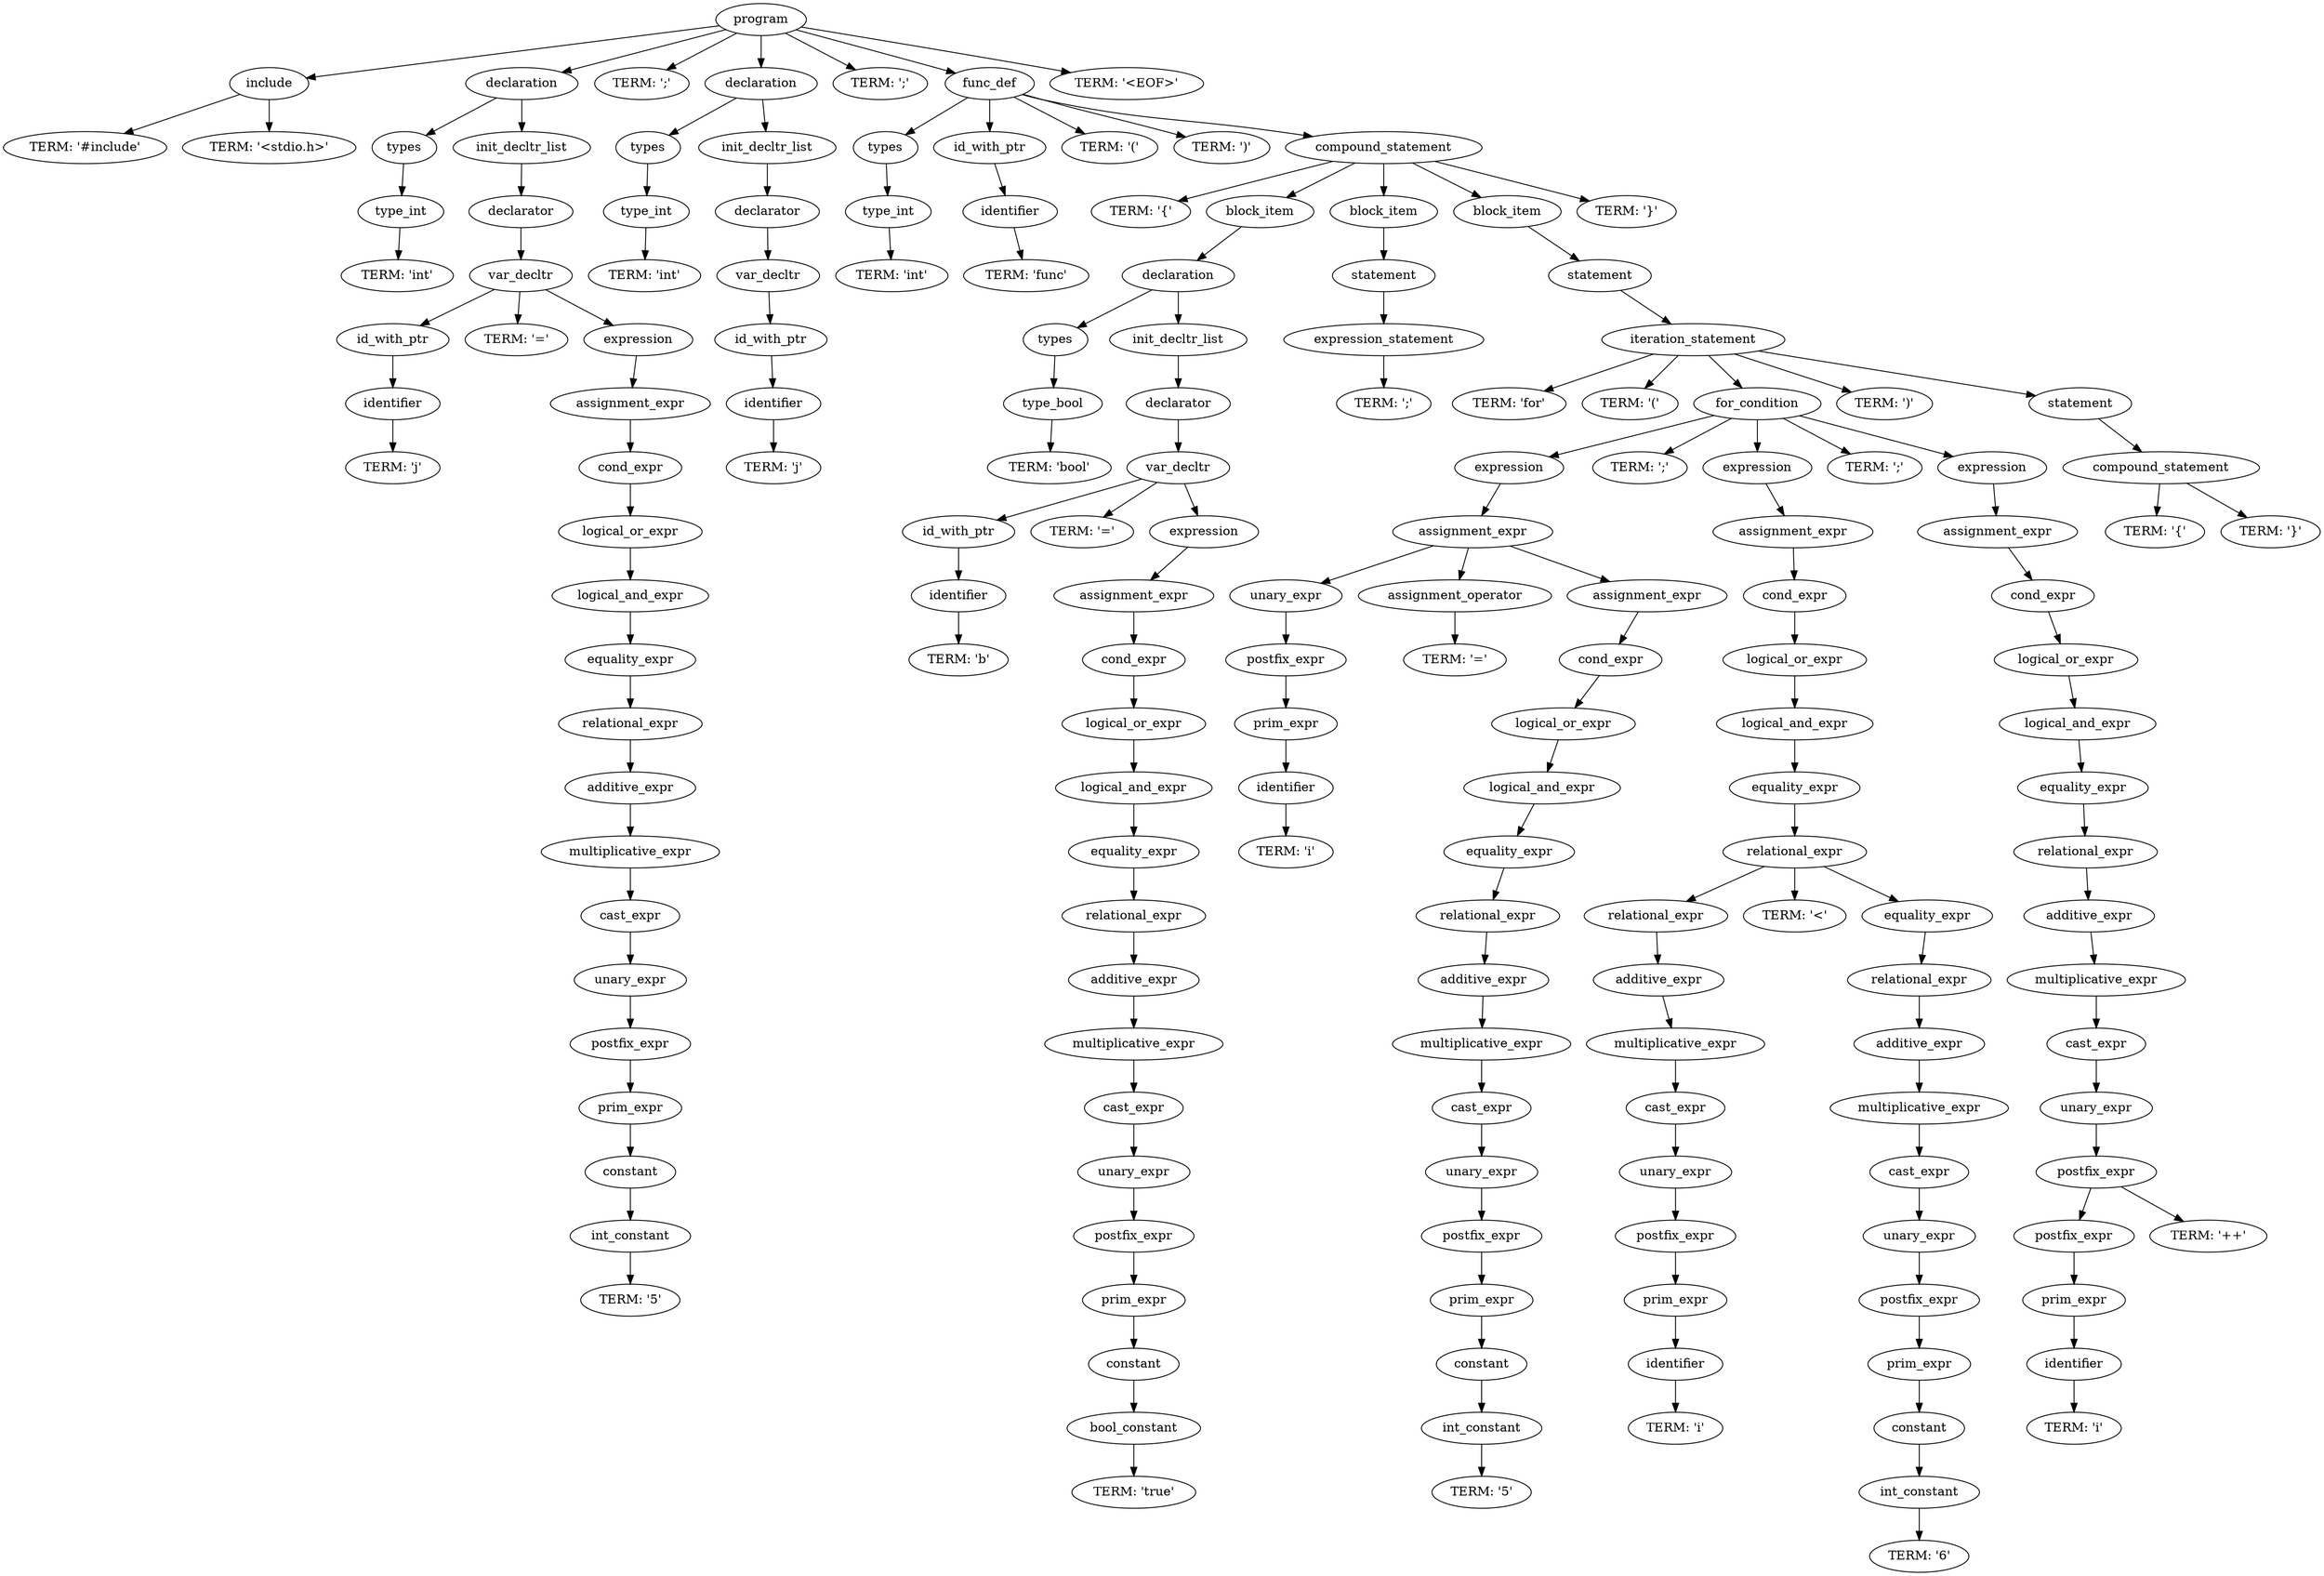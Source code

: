 digraph G {
	0 [label="program"];
	0 -> 1;
	1 [label="include"];
	1 -> 2;
	2 [label="TERM: '#include'"];
	1 -> 3;
	3 [label="TERM: '<stdio.h>'"];
	0 -> 4;
	4 [label="declaration"];
	4 -> 5;
	5 [label="types"];
	5 -> 6;
	6 [label="type_int"];
	6 -> 7;
	7 [label="TERM: 'int'"];
	4 -> 8;
	8 [label="init_decltr_list"];
	8 -> 9;
	9 [label="declarator"];
	9 -> 10;
	10 [label="var_decltr"];
	10 -> 11;
	11 [label="id_with_ptr"];
	11 -> 12;
	12 [label="identifier"];
	12 -> 13;
	13 [label="TERM: 'j'"];
	10 -> 14;
	14 [label="TERM: '='"];
	10 -> 15;
	15 [label="expression"];
	15 -> 16;
	16 [label="assignment_expr"];
	16 -> 17;
	17 [label="cond_expr"];
	17 -> 18;
	18 [label="logical_or_expr"];
	18 -> 19;
	19 [label="logical_and_expr"];
	19 -> 20;
	20 [label="equality_expr"];
	20 -> 21;
	21 [label="relational_expr"];
	21 -> 22;
	22 [label="additive_expr"];
	22 -> 23;
	23 [label="multiplicative_expr"];
	23 -> 24;
	24 [label="cast_expr"];
	24 -> 25;
	25 [label="unary_expr"];
	25 -> 26;
	26 [label="postfix_expr"];
	26 -> 27;
	27 [label="prim_expr"];
	27 -> 28;
	28 [label="constant"];
	28 -> 29;
	29 [label="int_constant"];
	29 -> 30;
	30 [label="TERM: '5'"];
	0 -> 31;
	31 [label="TERM: ';'"];
	0 -> 32;
	32 [label="declaration"];
	32 -> 33;
	33 [label="types"];
	33 -> 34;
	34 [label="type_int"];
	34 -> 35;
	35 [label="TERM: 'int'"];
	32 -> 36;
	36 [label="init_decltr_list"];
	36 -> 37;
	37 [label="declarator"];
	37 -> 38;
	38 [label="var_decltr"];
	38 -> 39;
	39 [label="id_with_ptr"];
	39 -> 40;
	40 [label="identifier"];
	40 -> 41;
	41 [label="TERM: 'j'"];
	0 -> 42;
	42 [label="TERM: ';'"];
	0 -> 43;
	43 [label="func_def"];
	43 -> 44;
	44 [label="types"];
	44 -> 45;
	45 [label="type_int"];
	45 -> 46;
	46 [label="TERM: 'int'"];
	43 -> 47;
	47 [label="id_with_ptr"];
	47 -> 48;
	48 [label="identifier"];
	48 -> 49;
	49 [label="TERM: 'func'"];
	43 -> 50;
	50 [label="TERM: '('"];
	43 -> 51;
	51 [label="TERM: ')'"];
	43 -> 52;
	52 [label="compound_statement"];
	52 -> 53;
	53 [label="TERM: '{'"];
	52 -> 54;
	54 [label="block_item"];
	54 -> 55;
	55 [label="declaration"];
	55 -> 56;
	56 [label="types"];
	56 -> 57;
	57 [label="type_bool"];
	57 -> 58;
	58 [label="TERM: 'bool'"];
	55 -> 59;
	59 [label="init_decltr_list"];
	59 -> 60;
	60 [label="declarator"];
	60 -> 61;
	61 [label="var_decltr"];
	61 -> 62;
	62 [label="id_with_ptr"];
	62 -> 63;
	63 [label="identifier"];
	63 -> 64;
	64 [label="TERM: 'b'"];
	61 -> 65;
	65 [label="TERM: '='"];
	61 -> 66;
	66 [label="expression"];
	66 -> 67;
	67 [label="assignment_expr"];
	67 -> 68;
	68 [label="cond_expr"];
	68 -> 69;
	69 [label="logical_or_expr"];
	69 -> 70;
	70 [label="logical_and_expr"];
	70 -> 71;
	71 [label="equality_expr"];
	71 -> 72;
	72 [label="relational_expr"];
	72 -> 73;
	73 [label="additive_expr"];
	73 -> 74;
	74 [label="multiplicative_expr"];
	74 -> 75;
	75 [label="cast_expr"];
	75 -> 76;
	76 [label="unary_expr"];
	76 -> 77;
	77 [label="postfix_expr"];
	77 -> 78;
	78 [label="prim_expr"];
	78 -> 79;
	79 [label="constant"];
	79 -> 80;
	80 [label="bool_constant"];
	80 -> 81;
	81 [label="TERM: 'true'"];
	52 -> 82;
	82 [label="block_item"];
	82 -> 83;
	83 [label="statement"];
	83 -> 84;
	84 [label="expression_statement"];
	84 -> 85;
	85 [label="TERM: ';'"];
	52 -> 86;
	86 [label="block_item"];
	86 -> 87;
	87 [label="statement"];
	87 -> 88;
	88 [label="iteration_statement"];
	88 -> 89;
	89 [label="TERM: 'for'"];
	88 -> 90;
	90 [label="TERM: '('"];
	88 -> 91;
	91 [label="for_condition"];
	91 -> 92;
	92 [label="expression"];
	92 -> 93;
	93 [label="assignment_expr"];
	93 -> 94;
	94 [label="unary_expr"];
	94 -> 95;
	95 [label="postfix_expr"];
	95 -> 96;
	96 [label="prim_expr"];
	96 -> 97;
	97 [label="identifier"];
	97 -> 98;
	98 [label="TERM: 'i'"];
	93 -> 99;
	99 [label="assignment_operator"];
	99 -> 100;
	100 [label="TERM: '='"];
	93 -> 101;
	101 [label="assignment_expr"];
	101 -> 102;
	102 [label="cond_expr"];
	102 -> 103;
	103 [label="logical_or_expr"];
	103 -> 104;
	104 [label="logical_and_expr"];
	104 -> 105;
	105 [label="equality_expr"];
	105 -> 106;
	106 [label="relational_expr"];
	106 -> 107;
	107 [label="additive_expr"];
	107 -> 108;
	108 [label="multiplicative_expr"];
	108 -> 109;
	109 [label="cast_expr"];
	109 -> 110;
	110 [label="unary_expr"];
	110 -> 111;
	111 [label="postfix_expr"];
	111 -> 112;
	112 [label="prim_expr"];
	112 -> 113;
	113 [label="constant"];
	113 -> 114;
	114 [label="int_constant"];
	114 -> 115;
	115 [label="TERM: '5'"];
	91 -> 116;
	116 [label="TERM: ';'"];
	91 -> 117;
	117 [label="expression"];
	117 -> 118;
	118 [label="assignment_expr"];
	118 -> 119;
	119 [label="cond_expr"];
	119 -> 120;
	120 [label="logical_or_expr"];
	120 -> 121;
	121 [label="logical_and_expr"];
	121 -> 122;
	122 [label="equality_expr"];
	122 -> 123;
	123 [label="relational_expr"];
	123 -> 124;
	124 [label="relational_expr"];
	124 -> 125;
	125 [label="additive_expr"];
	125 -> 126;
	126 [label="multiplicative_expr"];
	126 -> 127;
	127 [label="cast_expr"];
	127 -> 128;
	128 [label="unary_expr"];
	128 -> 129;
	129 [label="postfix_expr"];
	129 -> 130;
	130 [label="prim_expr"];
	130 -> 131;
	131 [label="identifier"];
	131 -> 132;
	132 [label="TERM: 'i'"];
	123 -> 133;
	133 [label="TERM: '<'"];
	123 -> 134;
	134 [label="equality_expr"];
	134 -> 135;
	135 [label="relational_expr"];
	135 -> 136;
	136 [label="additive_expr"];
	136 -> 137;
	137 [label="multiplicative_expr"];
	137 -> 138;
	138 [label="cast_expr"];
	138 -> 139;
	139 [label="unary_expr"];
	139 -> 140;
	140 [label="postfix_expr"];
	140 -> 141;
	141 [label="prim_expr"];
	141 -> 142;
	142 [label="constant"];
	142 -> 143;
	143 [label="int_constant"];
	143 -> 144;
	144 [label="TERM: '6'"];
	91 -> 145;
	145 [label="TERM: ';'"];
	91 -> 146;
	146 [label="expression"];
	146 -> 147;
	147 [label="assignment_expr"];
	147 -> 148;
	148 [label="cond_expr"];
	148 -> 149;
	149 [label="logical_or_expr"];
	149 -> 150;
	150 [label="logical_and_expr"];
	150 -> 151;
	151 [label="equality_expr"];
	151 -> 152;
	152 [label="relational_expr"];
	152 -> 153;
	153 [label="additive_expr"];
	153 -> 154;
	154 [label="multiplicative_expr"];
	154 -> 155;
	155 [label="cast_expr"];
	155 -> 156;
	156 [label="unary_expr"];
	156 -> 157;
	157 [label="postfix_expr"];
	157 -> 158;
	158 [label="postfix_expr"];
	158 -> 159;
	159 [label="prim_expr"];
	159 -> 160;
	160 [label="identifier"];
	160 -> 161;
	161 [label="TERM: 'i'"];
	157 -> 162;
	162 [label="TERM: '++'"];
	88 -> 163;
	163 [label="TERM: ')'"];
	88 -> 164;
	164 [label="statement"];
	164 -> 165;
	165 [label="compound_statement"];
	165 -> 166;
	166 [label="TERM: '{'"];
	165 -> 167;
	167 [label="TERM: '}'"];
	52 -> 168;
	168 [label="TERM: '}'"];
	0 -> 169;
	169 [label="TERM: '<EOF>'"];
}
